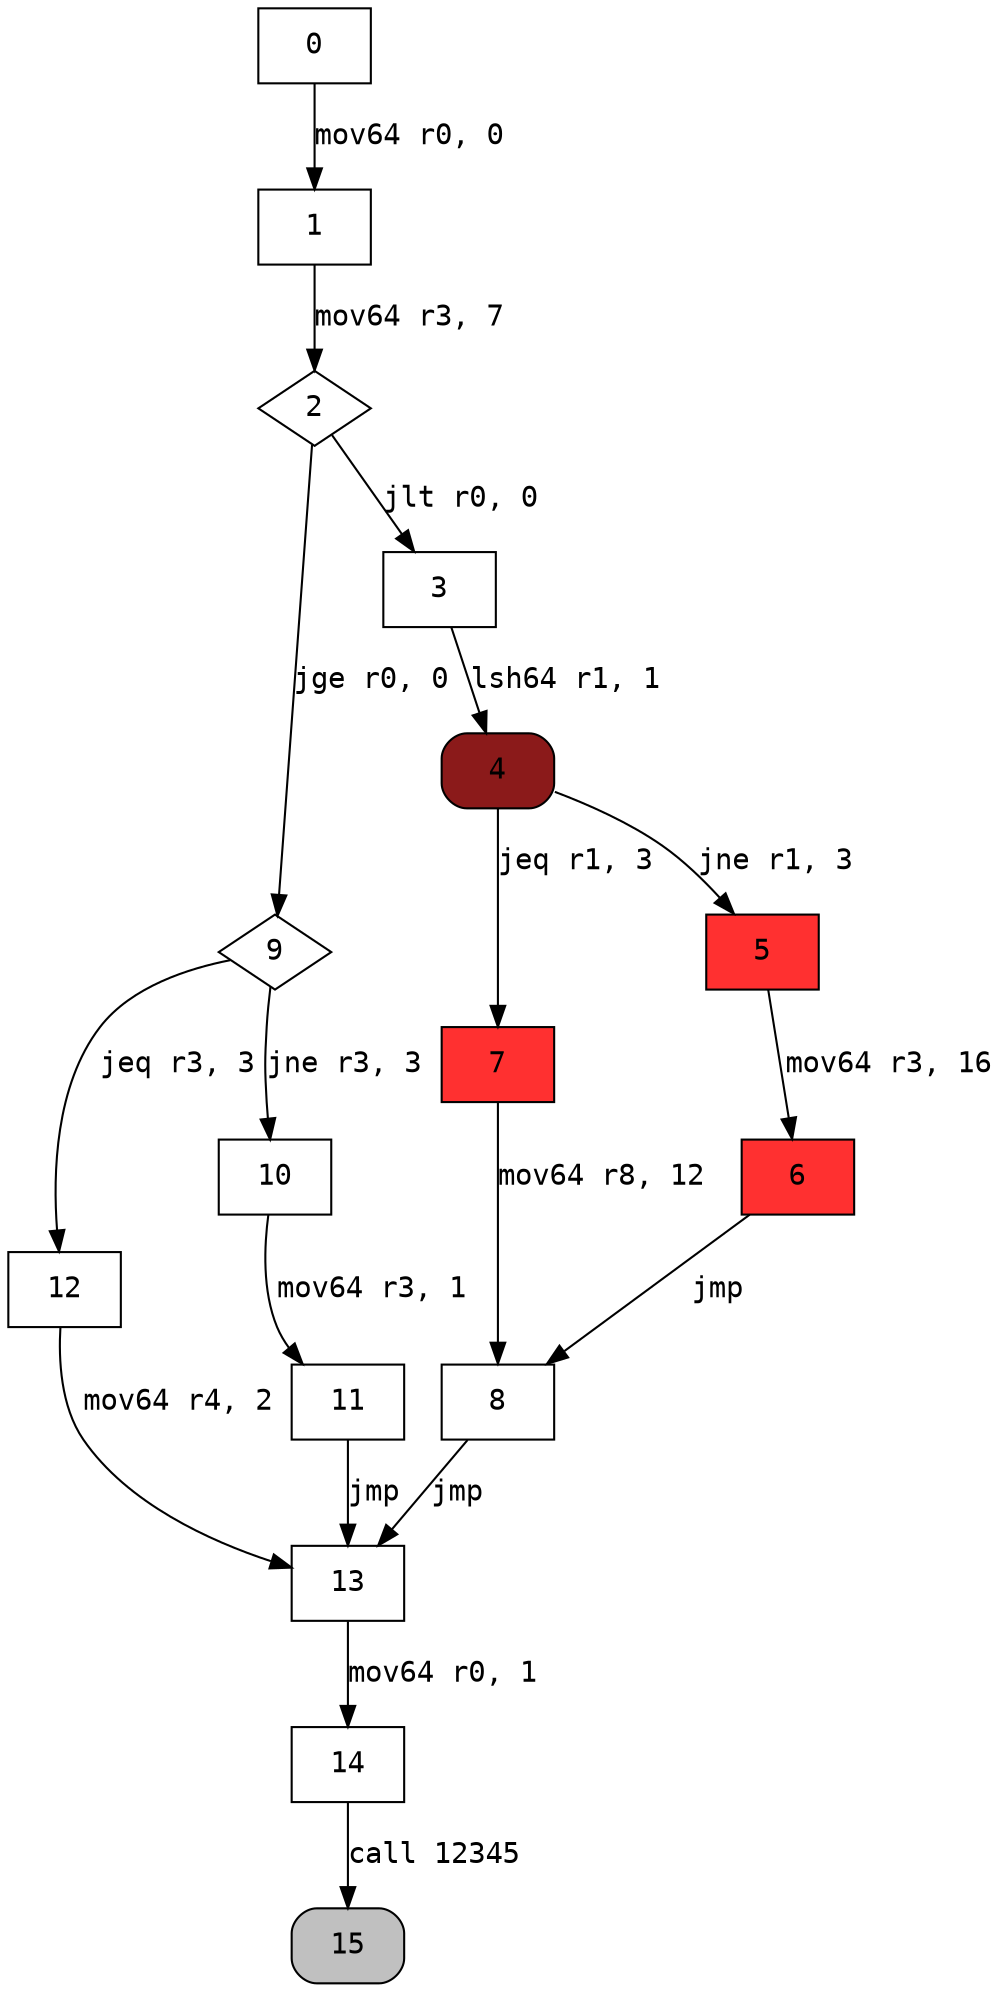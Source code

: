 digraph cfg { 
node [fontname="monospace"];
node [shape=box];
edge [fontname="monospace"];
  0 -> 1 [label="mov64 r0, 0"];
  1 -> 2 [label="mov64 r3, 7"];
  2 -> 9 [label="jge r0, 0"];
  2 -> 3 [label="jlt r0, 0"];
  3 -> 4 [label="lsh64 r1, 1"];
  4 -> 7 [label="jeq r1, 3"];
  4 -> 5 [label="jne r1, 3"];
  5 -> 6 [label="mov64 r3, 16"];
  6 -> 8 [label="jmp"];
  7 -> 8 [label="mov64 r8, 12"];
  8 -> 13 [label="jmp"];
  9 -> 12 [label="jeq r3, 3"];
  9 -> 10 [label="jne r3, 3"];
  10 -> 11 [label="mov64 r3, 1"];
  11 -> 13 [label="jmp"];
  12 -> 13 [label="mov64 r4, 2"];
  13 -> 14 [label="mov64 r0, 1"];
  14 -> 15 [label="call 12345"];
2 [shape=diamond];
4 [style="rounded,filled",fillcolor=firebrick4];
5 [style=filled,fillcolor=firebrick1];
6 [style=filled,fillcolor=firebrick1];
7 [style=filled,fillcolor=firebrick1];
9 [shape=diamond];
15 [style="rounded,filled",fillcolor=grey];
}